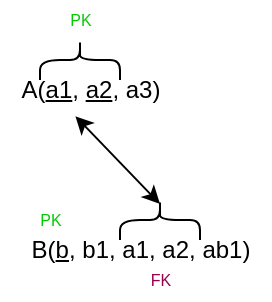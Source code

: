 <mxfile version="22.0.2" type="device">
  <diagram name="Página-1" id="msFtvV5uDU5I8fzk2xZ6">
    <mxGraphModel dx="1036" dy="614" grid="1" gridSize="10" guides="1" tooltips="1" connect="1" arrows="1" fold="1" page="1" pageScale="1" pageWidth="827" pageHeight="1169" math="0" shadow="0">
      <root>
        <mxCell id="0" />
        <mxCell id="1" parent="0" />
        <mxCell id="gpuBVtLKsVlJt0ZZxT7Z-1" value="A(&lt;u&gt;a1&lt;/u&gt;, &lt;u&gt;a2&lt;/u&gt;, a3)" style="text;html=1;align=center;verticalAlign=middle;resizable=0;points=[];autosize=1;strokeColor=none;fillColor=none;" vertex="1" parent="1">
          <mxGeometry x="240" y="240" width="90" height="30" as="geometry" />
        </mxCell>
        <mxCell id="gpuBVtLKsVlJt0ZZxT7Z-2" value="B(&lt;u&gt;b&lt;/u&gt;, b1, a1, a2, ab1)" style="text;html=1;align=center;verticalAlign=middle;resizable=0;points=[];autosize=1;strokeColor=none;fillColor=none;" vertex="1" parent="1">
          <mxGeometry x="245" y="320" width="130" height="30" as="geometry" />
        </mxCell>
        <mxCell id="gpuBVtLKsVlJt0ZZxT7Z-3" value="" style="shape=curlyBracket;whiteSpace=wrap;html=1;rounded=1;flipH=1;labelPosition=right;verticalLabelPosition=middle;align=left;verticalAlign=middle;rotation=-90;" vertex="1" parent="1">
          <mxGeometry x="270" y="220" width="20" height="40" as="geometry" />
        </mxCell>
        <mxCell id="gpuBVtLKsVlJt0ZZxT7Z-4" value="" style="shape=curlyBracket;whiteSpace=wrap;html=1;rounded=1;flipH=1;labelPosition=right;verticalLabelPosition=middle;align=left;verticalAlign=middle;rotation=-90;" vertex="1" parent="1">
          <mxGeometry x="310" y="300" width="20" height="40" as="geometry" />
        </mxCell>
        <mxCell id="gpuBVtLKsVlJt0ZZxT7Z-5" value="FK" style="text;html=1;align=center;verticalAlign=middle;resizable=0;points=[];autosize=1;strokeColor=none;fillColor=none;fontSize=8;fontColor=#99004D;" vertex="1" parent="1">
          <mxGeometry x="305" y="340" width="30" height="20" as="geometry" />
        </mxCell>
        <mxCell id="gpuBVtLKsVlJt0ZZxT7Z-6" value="PK" style="text;html=1;align=center;verticalAlign=middle;resizable=0;points=[];autosize=1;strokeColor=none;fillColor=none;fontSize=8;fontColor=#00CC00;" vertex="1" parent="1">
          <mxGeometry x="265" y="210" width="30" height="20" as="geometry" />
        </mxCell>
        <mxCell id="gpuBVtLKsVlJt0ZZxT7Z-7" value="PK" style="text;html=1;align=center;verticalAlign=middle;resizable=0;points=[];autosize=1;strokeColor=none;fillColor=none;fontSize=8;fontColor=#00CC00;" vertex="1" parent="1">
          <mxGeometry x="250" y="310" width="30" height="20" as="geometry" />
        </mxCell>
        <mxCell id="gpuBVtLKsVlJt0ZZxT7Z-8" value="" style="endArrow=classic;startArrow=classic;html=1;rounded=0;exitX=0.1;exitY=0.5;exitDx=0;exitDy=0;exitPerimeter=0;entryX=0.419;entryY=0.937;entryDx=0;entryDy=0;entryPerimeter=0;" edge="1" parent="1" source="gpuBVtLKsVlJt0ZZxT7Z-4" target="gpuBVtLKsVlJt0ZZxT7Z-1">
          <mxGeometry width="50" height="50" relative="1" as="geometry">
            <mxPoint x="310" y="270" as="sourcePoint" />
            <mxPoint x="360" y="220" as="targetPoint" />
          </mxGeometry>
        </mxCell>
      </root>
    </mxGraphModel>
  </diagram>
</mxfile>
